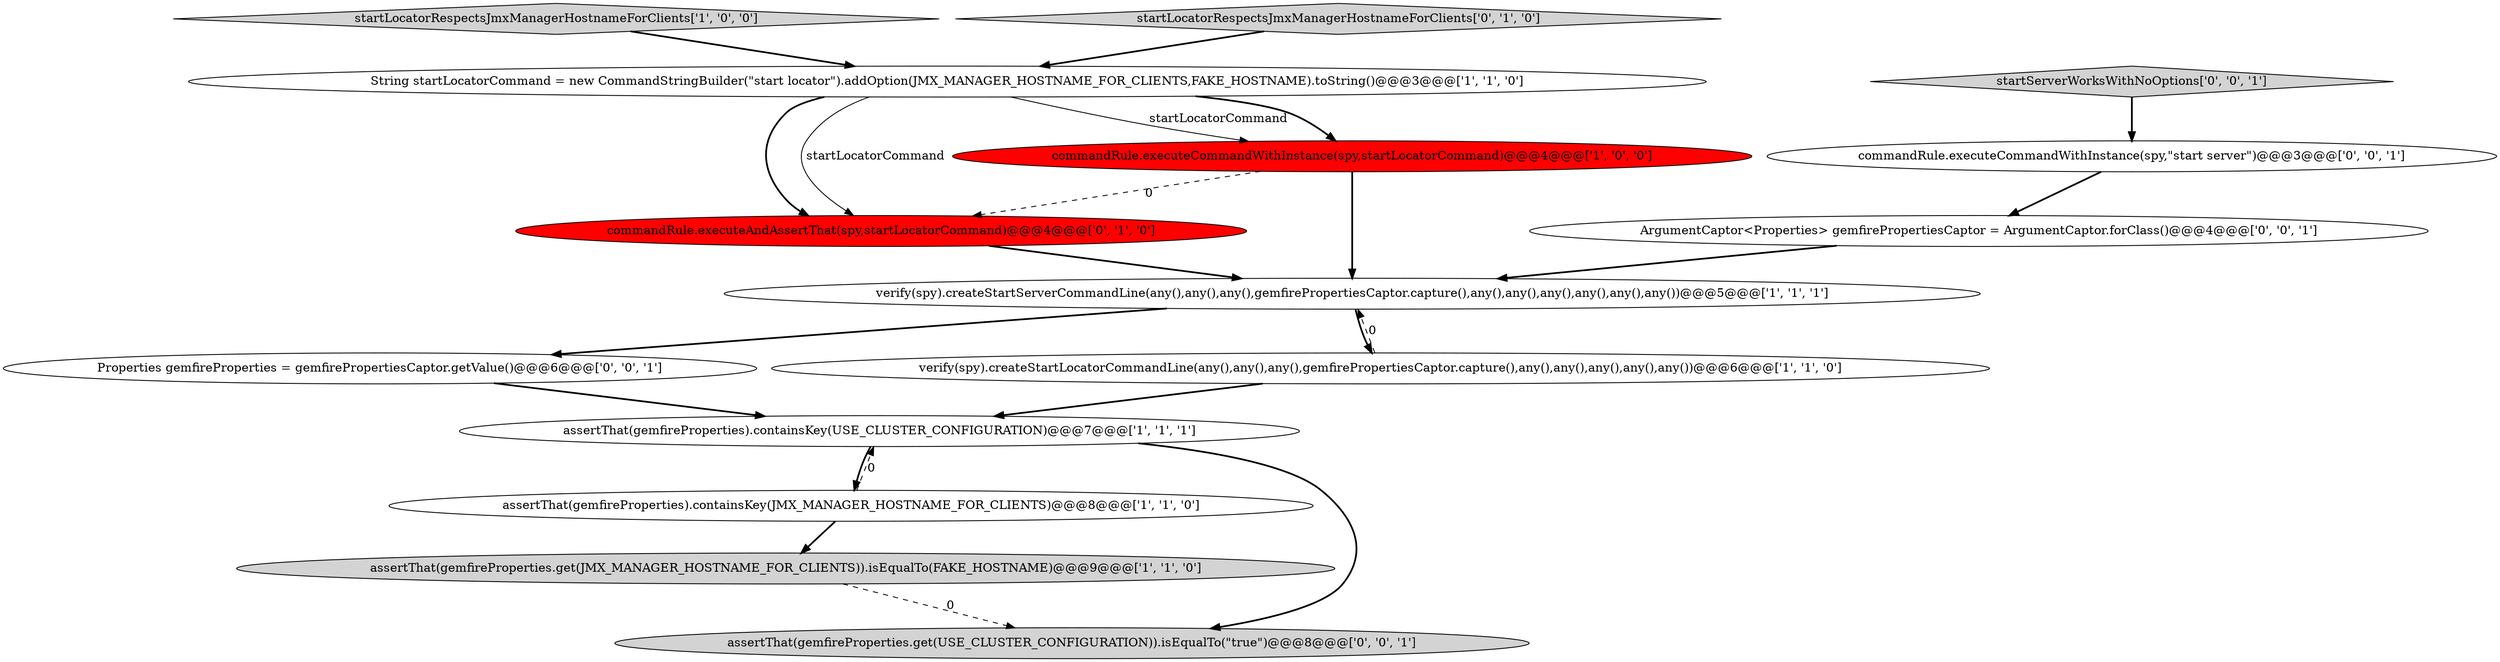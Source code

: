 digraph {
10 [style = filled, label = "commandRule.executeCommandWithInstance(spy,\"start server\")@@@3@@@['0', '0', '1']", fillcolor = white, shape = ellipse image = "AAA0AAABBB3BBB"];
7 [style = filled, label = "startLocatorRespectsJmxManagerHostnameForClients['1', '0', '0']", fillcolor = lightgray, shape = diamond image = "AAA0AAABBB1BBB"];
11 [style = filled, label = "ArgumentCaptor<Properties> gemfirePropertiesCaptor = ArgumentCaptor.forClass()@@@4@@@['0', '0', '1']", fillcolor = white, shape = ellipse image = "AAA0AAABBB3BBB"];
1 [style = filled, label = "assertThat(gemfireProperties).containsKey(JMX_MANAGER_HOSTNAME_FOR_CLIENTS)@@@8@@@['1', '1', '0']", fillcolor = white, shape = ellipse image = "AAA0AAABBB1BBB"];
13 [style = filled, label = "assertThat(gemfireProperties.get(USE_CLUSTER_CONFIGURATION)).isEqualTo(\"true\")@@@8@@@['0', '0', '1']", fillcolor = lightgray, shape = ellipse image = "AAA0AAABBB3BBB"];
9 [style = filled, label = "commandRule.executeAndAssertThat(spy,startLocatorCommand)@@@4@@@['0', '1', '0']", fillcolor = red, shape = ellipse image = "AAA1AAABBB2BBB"];
3 [style = filled, label = "String startLocatorCommand = new CommandStringBuilder(\"start locator\").addOption(JMX_MANAGER_HOSTNAME_FOR_CLIENTS,FAKE_HOSTNAME).toString()@@@3@@@['1', '1', '0']", fillcolor = white, shape = ellipse image = "AAA0AAABBB1BBB"];
4 [style = filled, label = "verify(spy).createStartServerCommandLine(any(),any(),any(),gemfirePropertiesCaptor.capture(),any(),any(),any(),any(),any(),any())@@@5@@@['1', '1', '1']", fillcolor = white, shape = ellipse image = "AAA0AAABBB1BBB"];
12 [style = filled, label = "Properties gemfireProperties = gemfirePropertiesCaptor.getValue()@@@6@@@['0', '0', '1']", fillcolor = white, shape = ellipse image = "AAA0AAABBB3BBB"];
14 [style = filled, label = "startServerWorksWithNoOptions['0', '0', '1']", fillcolor = lightgray, shape = diamond image = "AAA0AAABBB3BBB"];
5 [style = filled, label = "assertThat(gemfireProperties.get(JMX_MANAGER_HOSTNAME_FOR_CLIENTS)).isEqualTo(FAKE_HOSTNAME)@@@9@@@['1', '1', '0']", fillcolor = lightgray, shape = ellipse image = "AAA0AAABBB1BBB"];
8 [style = filled, label = "startLocatorRespectsJmxManagerHostnameForClients['0', '1', '0']", fillcolor = lightgray, shape = diamond image = "AAA0AAABBB2BBB"];
0 [style = filled, label = "verify(spy).createStartLocatorCommandLine(any(),any(),any(),gemfirePropertiesCaptor.capture(),any(),any(),any(),any(),any())@@@6@@@['1', '1', '0']", fillcolor = white, shape = ellipse image = "AAA0AAABBB1BBB"];
6 [style = filled, label = "commandRule.executeCommandWithInstance(spy,startLocatorCommand)@@@4@@@['1', '0', '0']", fillcolor = red, shape = ellipse image = "AAA1AAABBB1BBB"];
2 [style = filled, label = "assertThat(gemfireProperties).containsKey(USE_CLUSTER_CONFIGURATION)@@@7@@@['1', '1', '1']", fillcolor = white, shape = ellipse image = "AAA0AAABBB1BBB"];
1->5 [style = bold, label=""];
5->13 [style = dashed, label="0"];
3->6 [style = solid, label="startLocatorCommand"];
2->1 [style = bold, label=""];
9->4 [style = bold, label=""];
11->4 [style = bold, label=""];
6->9 [style = dashed, label="0"];
0->2 [style = bold, label=""];
8->3 [style = bold, label=""];
14->10 [style = bold, label=""];
3->6 [style = bold, label=""];
0->4 [style = dashed, label="0"];
7->3 [style = bold, label=""];
4->0 [style = bold, label=""];
2->13 [style = bold, label=""];
3->9 [style = bold, label=""];
3->9 [style = solid, label="startLocatorCommand"];
6->4 [style = bold, label=""];
12->2 [style = bold, label=""];
4->12 [style = bold, label=""];
1->2 [style = dashed, label="0"];
10->11 [style = bold, label=""];
}
